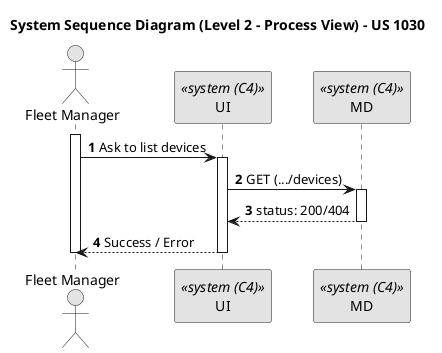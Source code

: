 @startuml
skinparam monochrome true
skinparam packageStyle rectangle
skinparam shadowing false

title System Sequence Diagram (Level 2 - Process View) - US 1030
autonumber

Actor "Fleet Manager" as manager
participant "UI" as UI <<system (C4)>>
participant "MD" as MD <<system (C4)>>

activate manager
    manager -> UI : Ask to list devices
    activate UI

        UI -> MD : GET (.../devices)
        activate MD
            UI <-- MD : status: 200/404
        deactivate MD

        UI --> manager : Success / Error
    deactivate UI
deactivate manager

@enduml